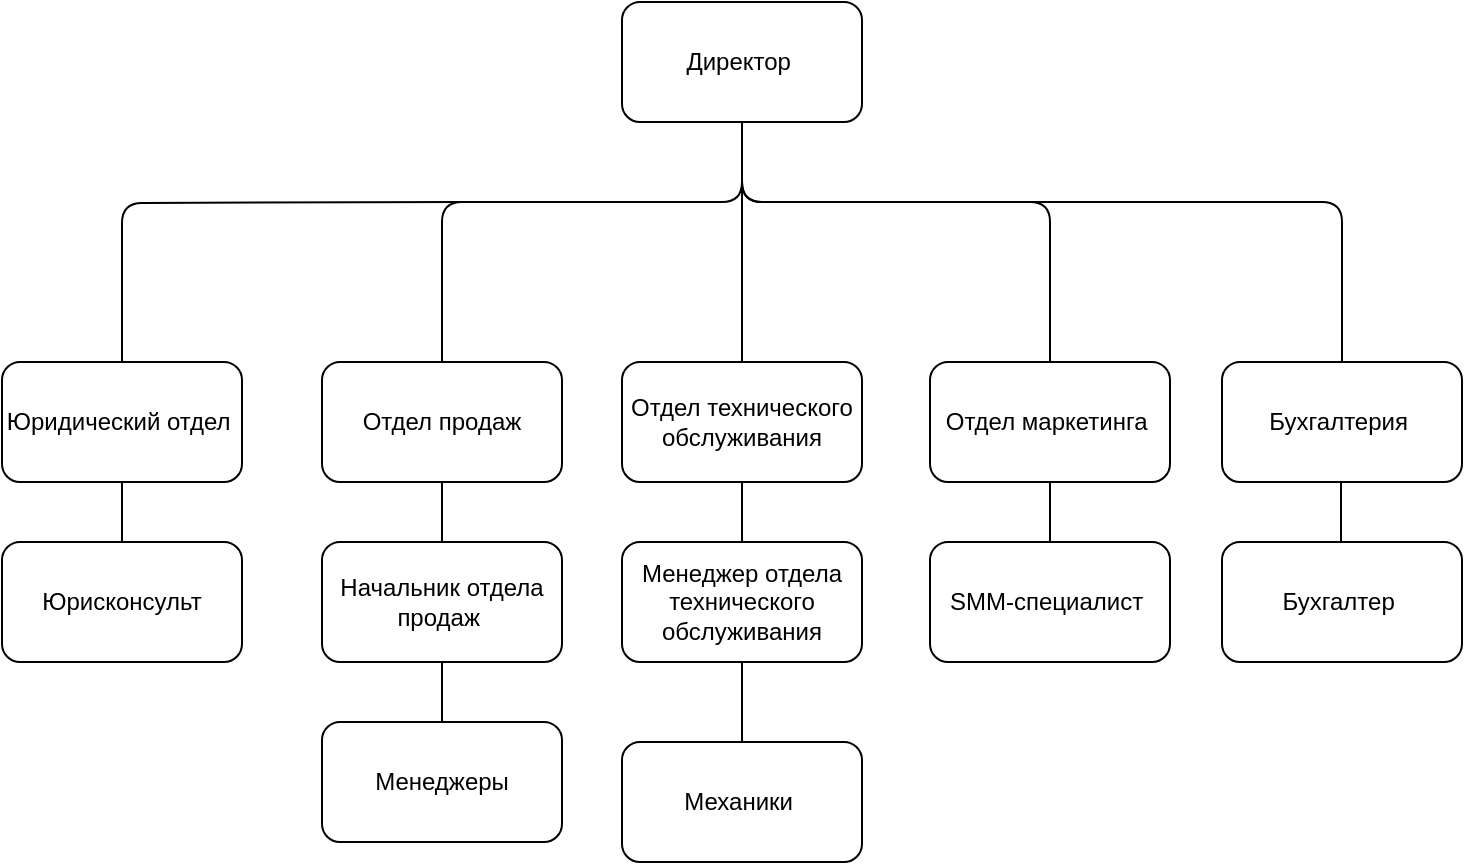 <mxfile version="24.4.6" type="device">
  <diagram name="Страница — 1" id="ssTJ85fY-xO00PccsnGq">
    <mxGraphModel dx="1434" dy="738" grid="0" gridSize="10" guides="0" tooltips="1" connect="0" arrows="0" fold="1" page="1" pageScale="1" pageWidth="827" pageHeight="1169" math="0" shadow="0">
      <root>
        <mxCell id="0" />
        <mxCell id="1" parent="0" />
        <mxCell id="D6VQ-wn9PyuagRhP66bS-7" style="edgeStyle=orthogonalEdgeStyle;rounded=1;orthogonalLoop=1;jettySize=auto;html=1;entryX=0.5;entryY=0;entryDx=0;entryDy=0;curved=0;endArrow=baseDash;endFill=0;" parent="1" source="D6VQ-wn9PyuagRhP66bS-2" target="D6VQ-wn9PyuagRhP66bS-6" edge="1">
          <mxGeometry relative="1" as="geometry" />
        </mxCell>
        <mxCell id="D6VQ-wn9PyuagRhP66bS-9" style="edgeStyle=orthogonalEdgeStyle;rounded=1;orthogonalLoop=1;jettySize=auto;html=1;entryX=0.5;entryY=0;entryDx=0;entryDy=0;curved=0;endArrow=baseDash;endFill=0;" parent="1" source="D6VQ-wn9PyuagRhP66bS-2" target="D6VQ-wn9PyuagRhP66bS-8" edge="1">
          <mxGeometry relative="1" as="geometry">
            <Array as="points">
              <mxPoint x="418" y="463" />
              <mxPoint x="268" y="463" />
            </Array>
          </mxGeometry>
        </mxCell>
        <mxCell id="x6lsuDmqHwAYkj_dxjik-22" style="edgeStyle=orthogonalEdgeStyle;rounded=1;orthogonalLoop=1;jettySize=auto;html=1;entryX=0.5;entryY=0;entryDx=0;entryDy=0;endArrow=none;endFill=0;curved=0;" parent="1" source="D6VQ-wn9PyuagRhP66bS-2" target="D6VQ-wn9PyuagRhP66bS-3" edge="1">
          <mxGeometry relative="1" as="geometry">
            <Array as="points">
              <mxPoint x="418" y="463" />
              <mxPoint x="572" y="463" />
            </Array>
          </mxGeometry>
        </mxCell>
        <mxCell id="x6lsuDmqHwAYkj_dxjik-23" style="edgeStyle=orthogonalEdgeStyle;rounded=1;orthogonalLoop=1;jettySize=auto;html=1;entryX=0.5;entryY=0;entryDx=0;entryDy=0;endArrow=none;endFill=0;curved=0;" parent="1" source="D6VQ-wn9PyuagRhP66bS-2" target="x6lsuDmqHwAYkj_dxjik-15" edge="1">
          <mxGeometry relative="1" as="geometry">
            <Array as="points">
              <mxPoint x="418" y="463" />
              <mxPoint x="718" y="463" />
            </Array>
          </mxGeometry>
        </mxCell>
        <mxCell id="D6VQ-wn9PyuagRhP66bS-2" value="Директор&amp;nbsp;" style="rounded=1;whiteSpace=wrap;html=1;" parent="1" vertex="1">
          <mxGeometry x="358" y="363" width="120" height="60" as="geometry" />
        </mxCell>
        <mxCell id="D6VQ-wn9PyuagRhP66bS-3" value="Отдел маркетинга&amp;nbsp;" style="rounded=1;whiteSpace=wrap;html=1;" parent="1" vertex="1">
          <mxGeometry x="512" y="543" width="120" height="60" as="geometry" />
        </mxCell>
        <mxCell id="D6VQ-wn9PyuagRhP66bS-13" style="edgeStyle=orthogonalEdgeStyle;rounded=1;orthogonalLoop=1;jettySize=auto;html=1;entryX=0.5;entryY=0;entryDx=0;entryDy=0;endArrow=baseDash;endFill=0;curved=0;" parent="1" source="D6VQ-wn9PyuagRhP66bS-6" target="D6VQ-wn9PyuagRhP66bS-10" edge="1">
          <mxGeometry relative="1" as="geometry" />
        </mxCell>
        <mxCell id="D6VQ-wn9PyuagRhP66bS-6" value="Отдел технического обслуживания" style="rounded=1;whiteSpace=wrap;html=1;" parent="1" vertex="1">
          <mxGeometry x="358" y="543" width="120" height="60" as="geometry" />
        </mxCell>
        <mxCell id="D6VQ-wn9PyuagRhP66bS-12" style="edgeStyle=orthogonalEdgeStyle;rounded=1;orthogonalLoop=1;jettySize=auto;html=1;entryX=0.5;entryY=0;entryDx=0;entryDy=0;curved=0;endArrow=baseDash;endFill=0;" parent="1" source="D6VQ-wn9PyuagRhP66bS-8" target="D6VQ-wn9PyuagRhP66bS-11" edge="1">
          <mxGeometry relative="1" as="geometry" />
        </mxCell>
        <mxCell id="D6VQ-wn9PyuagRhP66bS-8" value="Отдел продаж" style="rounded=1;whiteSpace=wrap;html=1;" parent="1" vertex="1">
          <mxGeometry x="208" y="543" width="120" height="60" as="geometry" />
        </mxCell>
        <mxCell id="x6lsuDmqHwAYkj_dxjik-4" style="edgeStyle=orthogonalEdgeStyle;rounded=0;orthogonalLoop=1;jettySize=auto;html=1;endArrow=none;endFill=0;" parent="1" source="D6VQ-wn9PyuagRhP66bS-10" edge="1">
          <mxGeometry relative="1" as="geometry">
            <mxPoint x="418.0" y="733" as="targetPoint" />
          </mxGeometry>
        </mxCell>
        <mxCell id="D6VQ-wn9PyuagRhP66bS-10" value="Менеджер отдела технического обслуживания" style="rounded=1;whiteSpace=wrap;html=1;" parent="1" vertex="1">
          <mxGeometry x="358" y="633" width="120" height="60" as="geometry" />
        </mxCell>
        <mxCell id="x6lsuDmqHwAYkj_dxjik-2" style="edgeStyle=orthogonalEdgeStyle;rounded=0;orthogonalLoop=1;jettySize=auto;html=1;endArrow=none;endFill=0;" parent="1" source="D6VQ-wn9PyuagRhP66bS-11" edge="1">
          <mxGeometry relative="1" as="geometry">
            <mxPoint x="268.0" y="723" as="targetPoint" />
          </mxGeometry>
        </mxCell>
        <mxCell id="D6VQ-wn9PyuagRhP66bS-11" value="Начальник отдела продаж&amp;nbsp;" style="rounded=1;whiteSpace=wrap;html=1;" parent="1" vertex="1">
          <mxGeometry x="208" y="633" width="120" height="60" as="geometry" />
        </mxCell>
        <mxCell id="x6lsuDmqHwAYkj_dxjik-3" value="Менеджеры" style="rounded=1;whiteSpace=wrap;html=1;" parent="1" vertex="1">
          <mxGeometry x="208" y="723" width="120" height="60" as="geometry" />
        </mxCell>
        <mxCell id="x6lsuDmqHwAYkj_dxjik-5" value="Механики&amp;nbsp;" style="rounded=1;whiteSpace=wrap;html=1;" parent="1" vertex="1">
          <mxGeometry x="358" y="733" width="120" height="60" as="geometry" />
        </mxCell>
        <mxCell id="x6lsuDmqHwAYkj_dxjik-6" style="edgeStyle=orthogonalEdgeStyle;rounded=1;orthogonalLoop=1;jettySize=auto;html=1;entryX=0.5;entryY=0;entryDx=0;entryDy=0;endArrow=baseDash;endFill=0;curved=0;" parent="1" target="x6lsuDmqHwAYkj_dxjik-7" edge="1">
          <mxGeometry relative="1" as="geometry">
            <mxPoint x="572" y="603" as="sourcePoint" />
          </mxGeometry>
        </mxCell>
        <mxCell id="x6lsuDmqHwAYkj_dxjik-7" value="SMM-специалист&amp;nbsp;" style="rounded=1;whiteSpace=wrap;html=1;" parent="1" vertex="1">
          <mxGeometry x="512" y="633" width="120" height="60" as="geometry" />
        </mxCell>
        <mxCell id="x6lsuDmqHwAYkj_dxjik-8" style="edgeStyle=orthogonalEdgeStyle;rounded=1;orthogonalLoop=1;jettySize=auto;html=1;entryX=0.5;entryY=0;entryDx=0;entryDy=0;curved=0;endArrow=baseDash;endFill=0;" parent="1" target="x6lsuDmqHwAYkj_dxjik-9" edge="1">
          <mxGeometry relative="1" as="geometry">
            <mxPoint x="278" y="463" as="sourcePoint" />
          </mxGeometry>
        </mxCell>
        <mxCell id="x6lsuDmqHwAYkj_dxjik-9" value="Юридический отдел&amp;nbsp;" style="rounded=1;whiteSpace=wrap;html=1;" parent="1" vertex="1">
          <mxGeometry x="48" y="543" width="120" height="60" as="geometry" />
        </mxCell>
        <mxCell id="x6lsuDmqHwAYkj_dxjik-11" style="edgeStyle=orthogonalEdgeStyle;rounded=0;orthogonalLoop=1;jettySize=auto;html=1;endArrow=none;endFill=0;" parent="1" edge="1">
          <mxGeometry relative="1" as="geometry">
            <mxPoint x="108.0" y="633" as="targetPoint" />
            <mxPoint x="108" y="603" as="sourcePoint" />
          </mxGeometry>
        </mxCell>
        <mxCell id="x6lsuDmqHwAYkj_dxjik-12" value="Юрисконсульт" style="rounded=1;whiteSpace=wrap;html=1;" parent="1" vertex="1">
          <mxGeometry x="48" y="633" width="120" height="60" as="geometry" />
        </mxCell>
        <mxCell id="x6lsuDmqHwAYkj_dxjik-15" value="Бухгалтерия&amp;nbsp;" style="rounded=1;whiteSpace=wrap;html=1;" parent="1" vertex="1">
          <mxGeometry x="658" y="543" width="120" height="60" as="geometry" />
        </mxCell>
        <mxCell id="x6lsuDmqHwAYkj_dxjik-20" value="Бухгалтер&amp;nbsp;" style="rounded=1;whiteSpace=wrap;html=1;" parent="1" vertex="1">
          <mxGeometry x="658" y="633" width="120" height="60" as="geometry" />
        </mxCell>
        <mxCell id="x6lsuDmqHwAYkj_dxjik-21" style="edgeStyle=orthogonalEdgeStyle;rounded=1;orthogonalLoop=1;jettySize=auto;html=1;entryX=0.5;entryY=0;entryDx=0;entryDy=0;endArrow=baseDash;endFill=0;curved=0;" parent="1" edge="1">
          <mxGeometry relative="1" as="geometry">
            <mxPoint x="717.5" y="603" as="sourcePoint" />
            <mxPoint x="717.5" y="633" as="targetPoint" />
            <Array as="points">
              <mxPoint x="717.5" y="623" />
              <mxPoint x="717.5" y="623" />
            </Array>
          </mxGeometry>
        </mxCell>
      </root>
    </mxGraphModel>
  </diagram>
</mxfile>

